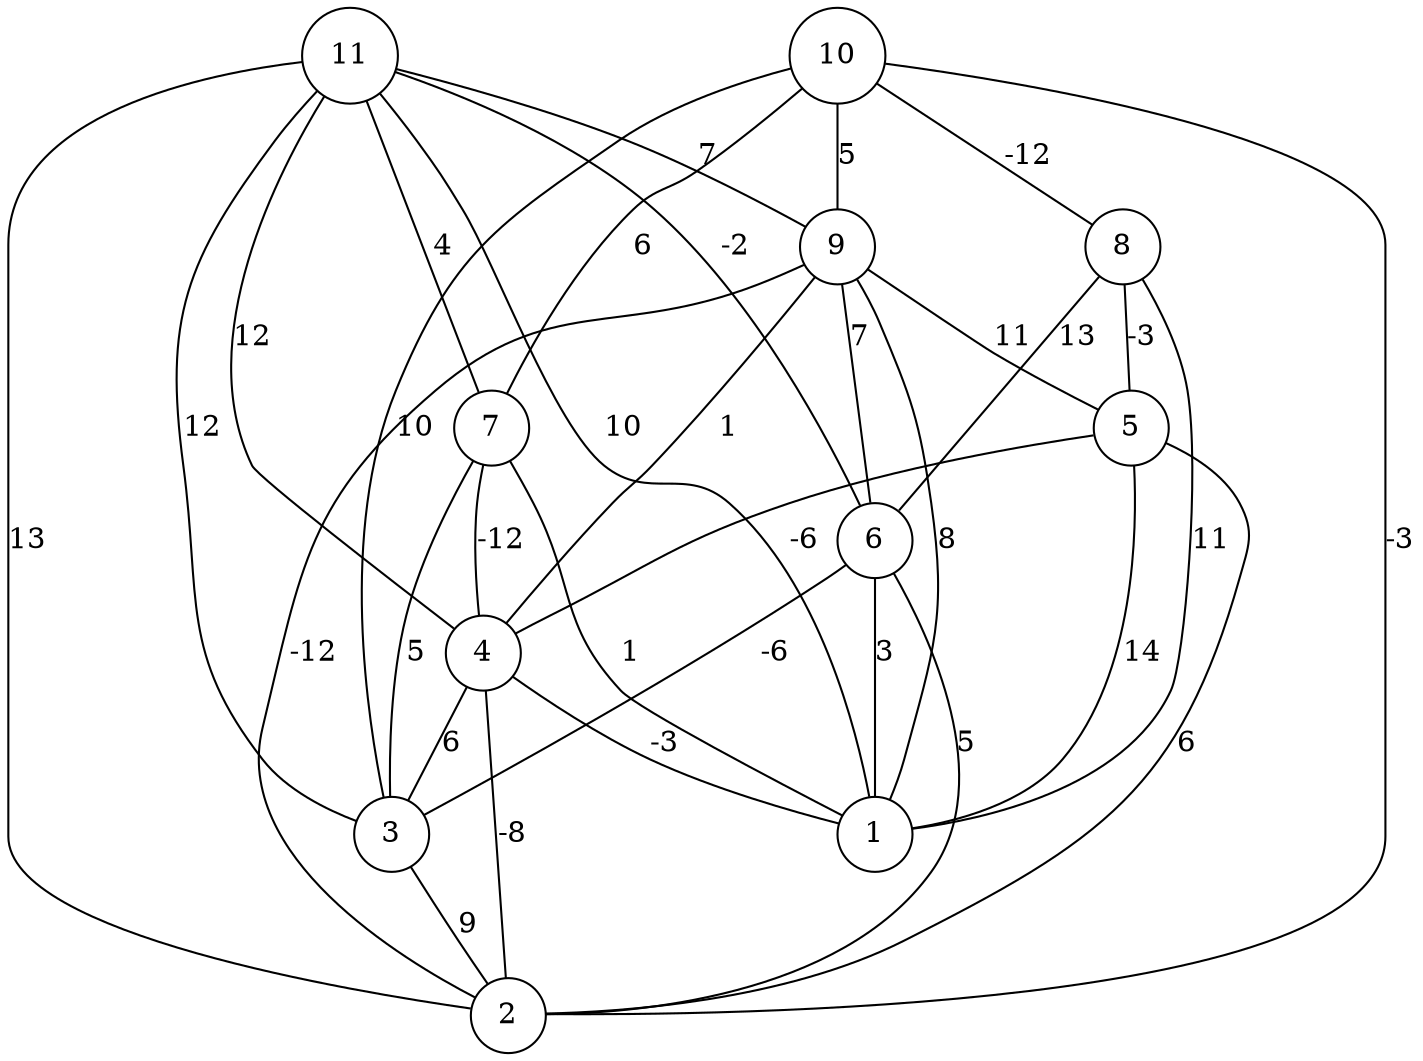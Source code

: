 graph { 
	 fontname="Helvetica,Arial,sans-serif" 
	 node [shape = circle]; 
	 11 -- 1 [label = "10"];
	 11 -- 2 [label = "13"];
	 11 -- 3 [label = "12"];
	 11 -- 4 [label = "12"];
	 11 -- 6 [label = "-2"];
	 11 -- 7 [label = "4"];
	 11 -- 9 [label = "7"];
	 10 -- 2 [label = "-3"];
	 10 -- 3 [label = "10"];
	 10 -- 7 [label = "6"];
	 10 -- 8 [label = "-12"];
	 10 -- 9 [label = "5"];
	 9 -- 1 [label = "8"];
	 9 -- 2 [label = "-12"];
	 9 -- 4 [label = "1"];
	 9 -- 5 [label = "11"];
	 9 -- 6 [label = "7"];
	 8 -- 1 [label = "11"];
	 8 -- 5 [label = "-3"];
	 8 -- 6 [label = "13"];
	 7 -- 1 [label = "1"];
	 7 -- 3 [label = "5"];
	 7 -- 4 [label = "-12"];
	 6 -- 1 [label = "3"];
	 6 -- 2 [label = "5"];
	 6 -- 3 [label = "-6"];
	 5 -- 1 [label = "14"];
	 5 -- 2 [label = "6"];
	 5 -- 4 [label = "-6"];
	 4 -- 1 [label = "-3"];
	 4 -- 2 [label = "-8"];
	 4 -- 3 [label = "6"];
	 3 -- 2 [label = "9"];
	 1;
	 2;
	 3;
	 4;
	 5;
	 6;
	 7;
	 8;
	 9;
	 10;
	 11;
}
